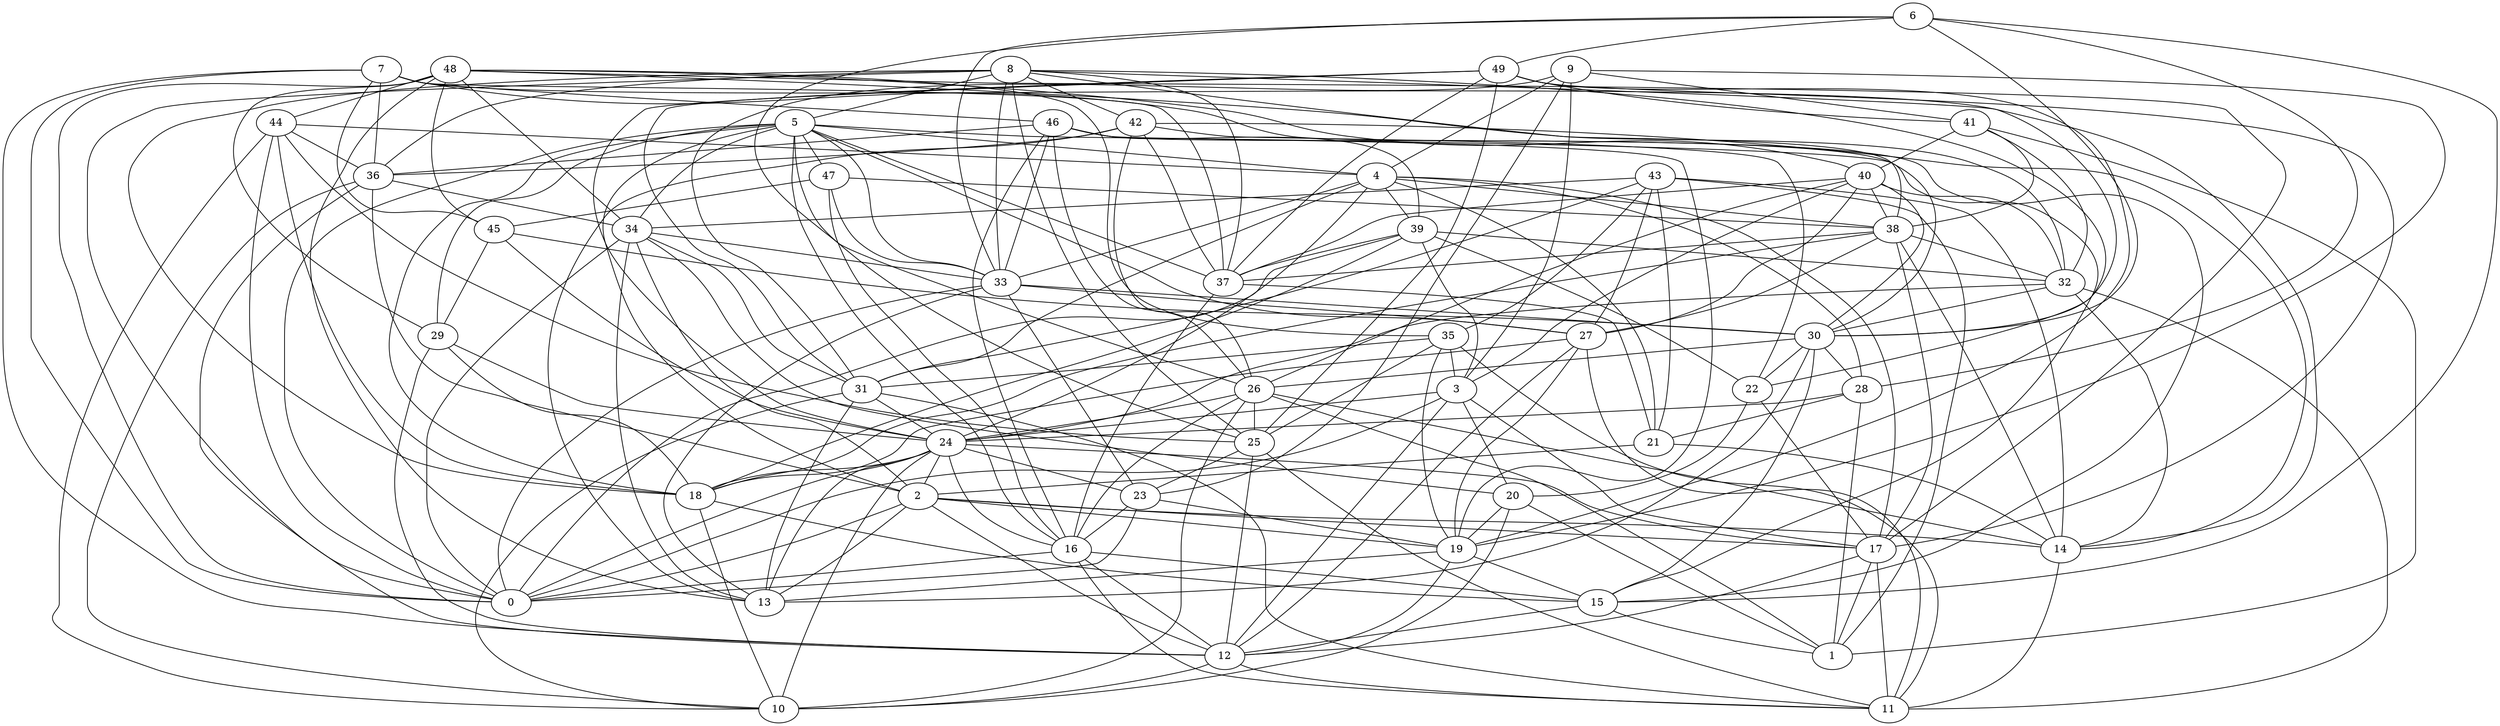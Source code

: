 digraph GG_graph {

subgraph G_graph {
edge [color = black]
"7" -> "46" [dir = none]
"7" -> "12" [dir = none]
"7" -> "45" [dir = none]
"18" -> "15" [dir = none]
"18" -> "10" [dir = none]
"29" -> "24" [dir = none]
"29" -> "18" [dir = none]
"29" -> "12" [dir = none]
"48" -> "40" [dir = none]
"48" -> "35" [dir = none]
"48" -> "17" [dir = none]
"48" -> "13" [dir = none]
"48" -> "32" [dir = none]
"44" -> "18" [dir = none]
"44" -> "0" [dir = none]
"44" -> "10" [dir = none]
"12" -> "10" [dir = none]
"12" -> "11" [dir = none]
"43" -> "34" [dir = none]
"43" -> "14" [dir = none]
"43" -> "21" [dir = none]
"43" -> "31" [dir = none]
"43" -> "27" [dir = none]
"9" -> "19" [dir = none]
"9" -> "4" [dir = none]
"9" -> "23" [dir = none]
"9" -> "3" [dir = none]
"39" -> "0" [dir = none]
"39" -> "18" [dir = none]
"39" -> "37" [dir = none]
"39" -> "32" [dir = none]
"39" -> "22" [dir = none]
"24" -> "16" [dir = none]
"24" -> "23" [dir = none]
"24" -> "13" [dir = none]
"24" -> "10" [dir = none]
"24" -> "18" [dir = none]
"24" -> "2" [dir = none]
"5" -> "27" [dir = none]
"5" -> "37" [dir = none]
"5" -> "47" [dir = none]
"5" -> "4" [dir = none]
"5" -> "15" [dir = none]
"5" -> "29" [dir = none]
"5" -> "34" [dir = none]
"40" -> "26" [dir = none]
"40" -> "27" [dir = none]
"40" -> "37" [dir = none]
"40" -> "3" [dir = none]
"22" -> "17" [dir = none]
"33" -> "30" [dir = none]
"33" -> "23" [dir = none]
"33" -> "13" [dir = none]
"8" -> "25" [dir = none]
"8" -> "22" [dir = none]
"8" -> "36" [dir = none]
"8" -> "33" [dir = none]
"8" -> "37" [dir = none]
"8" -> "5" [dir = none]
"8" -> "0" [dir = none]
"38" -> "37" [dir = none]
"38" -> "27" [dir = none]
"38" -> "17" [dir = none]
"38" -> "32" [dir = none]
"37" -> "16" [dir = none]
"37" -> "21" [dir = none]
"32" -> "30" [dir = none]
"32" -> "11" [dir = none]
"32" -> "24" [dir = none]
"32" -> "14" [dir = none]
"26" -> "1" [dir = none]
"26" -> "10" [dir = none]
"26" -> "14" [dir = none]
"26" -> "16" [dir = none]
"31" -> "24" [dir = none]
"2" -> "17" [dir = none]
"2" -> "19" [dir = none]
"2" -> "14" [dir = none]
"2" -> "0" [dir = none]
"25" -> "11" [dir = none]
"42" -> "13" [dir = none]
"42" -> "26" [dir = none]
"42" -> "22" [dir = none]
"49" -> "24" [dir = none]
"49" -> "37" [dir = none]
"49" -> "31" [dir = none]
"49" -> "41" [dir = none]
"49" -> "25" [dir = none]
"19" -> "12" [dir = none]
"19" -> "15" [dir = none]
"19" -> "13" [dir = none]
"45" -> "24" [dir = none]
"45" -> "30" [dir = none]
"45" -> "29" [dir = none]
"3" -> "24" [dir = none]
"3" -> "0" [dir = none]
"3" -> "17" [dir = none]
"30" -> "13" [dir = none]
"30" -> "26" [dir = none]
"30" -> "28" [dir = none]
"30" -> "15" [dir = none]
"6" -> "26" [dir = none]
"6" -> "28" [dir = none]
"6" -> "15" [dir = none]
"6" -> "30" [dir = none]
"6" -> "33" [dir = none]
"27" -> "11" [dir = none]
"35" -> "11" [dir = none]
"35" -> "31" [dir = none]
"35" -> "19" [dir = none]
"15" -> "12" [dir = none]
"15" -> "1" [dir = none]
"21" -> "14" [dir = none]
"21" -> "2" [dir = none]
"23" -> "0" [dir = none]
"23" -> "16" [dir = none]
"23" -> "19" [dir = none]
"46" -> "15" [dir = none]
"46" -> "19" [dir = none]
"46" -> "26" [dir = none]
"46" -> "36" [dir = none]
"46" -> "33" [dir = none]
"41" -> "40" [dir = none]
"41" -> "32" [dir = none]
"28" -> "21" [dir = none]
"28" -> "1" [dir = none]
"47" -> "16" [dir = none]
"47" -> "38" [dir = none]
"16" -> "0" [dir = none]
"4" -> "38" [dir = none]
"4" -> "28" [dir = none]
"4" -> "17" [dir = none]
"4" -> "21" [dir = none]
"4" -> "24" [dir = none]
"4" -> "39" [dir = none]
"4" -> "33" [dir = none]
"36" -> "2" [dir = none]
"36" -> "10" [dir = none]
"36" -> "34" [dir = none]
"34" -> "33" [dir = none]
"34" -> "0" [dir = none]
"34" -> "13" [dir = none]
"34" -> "31" [dir = none]
"34" -> "20" [dir = none]
"34" -> "2" [dir = none]
"20" -> "19" [dir = none]
"20" -> "1" [dir = none]
"31" -> "10" [dir = none]
"20" -> "10" [dir = none]
"41" -> "1" [dir = none]
"43" -> "35" [dir = none]
"38" -> "14" [dir = none]
"5" -> "16" [dir = none]
"25" -> "12" [dir = none]
"48" -> "0" [dir = none]
"27" -> "19" [dir = none]
"44" -> "36" [dir = none]
"48" -> "34" [dir = none]
"43" -> "1" [dir = none]
"24" -> "0" [dir = none]
"5" -> "0" [dir = none]
"22" -> "20" [dir = none]
"46" -> "16" [dir = none]
"36" -> "12" [dir = none]
"27" -> "12" [dir = none]
"47" -> "33" [dir = none]
"26" -> "25" [dir = none]
"7" -> "37" [dir = none]
"16" -> "12" [dir = none]
"48" -> "29" [dir = none]
"7" -> "30" [dir = none]
"31" -> "13" [dir = none]
"44" -> "4" [dir = none]
"48" -> "45" [dir = none]
"8" -> "18" [dir = none]
"42" -> "36" [dir = none]
"24" -> "17" [dir = none]
"33" -> "0" [dir = none]
"17" -> "12" [dir = none]
"27" -> "18" [dir = none]
"46" -> "39" [dir = none]
"5" -> "33" [dir = none]
"33" -> "27" [dir = none]
"30" -> "22" [dir = none]
"44" -> "25" [dir = none]
"39" -> "3" [dir = none]
"17" -> "11" [dir = none]
"48" -> "44" [dir = none]
"3" -> "20" [dir = none]
"49" -> "19" [dir = none]
"14" -> "11" [dir = none]
"35" -> "3" [dir = none]
"9" -> "31" [dir = none]
"40" -> "30" [dir = none]
"8" -> "30" [dir = none]
"7" -> "36" [dir = none]
"40" -> "32" [dir = none]
"8" -> "42" [dir = none]
"9" -> "41" [dir = none]
"16" -> "11" [dir = none]
"7" -> "0" [dir = none]
"4" -> "31" [dir = none]
"41" -> "38" [dir = none]
"7" -> "14" [dir = none]
"40" -> "38" [dir = none]
"26" -> "24" [dir = none]
"5" -> "2" [dir = none]
"5" -> "25" [dir = none]
"25" -> "23" [dir = none]
"5" -> "18" [dir = none]
"42" -> "14" [dir = none]
"42" -> "37" [dir = none]
"47" -> "45" [dir = none]
"31" -> "11" [dir = none]
"17" -> "1" [dir = none]
"6" -> "49" [dir = none]
"2" -> "12" [dir = none]
"2" -> "13" [dir = none]
"8" -> "38" [dir = none]
"35" -> "25" [dir = none]
"28" -> "24" [dir = none]
"3" -> "12" [dir = none]
"38" -> "18" [dir = none]
"16" -> "15" [dir = none]
"49" -> "17" [dir = none]
}

}
